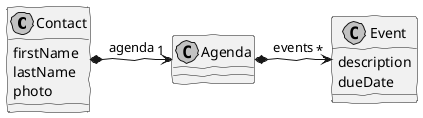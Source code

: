@startuml contacts_domain_model.png
    skinparam handwritten true
    skinparam monochrome true
    skinparam packageStyle rect
    skinparam defaultFontName FG Virgil
    skinparam shadowing false

    class Contact {
        firstName
        lastName
        photo
    }

    class Agenda {
    }

    class Event {
        description
        dueDate
    }

    Contact *-> "1" Agenda : agenda

    Agenda *-> "*" Event : events


@enduml
